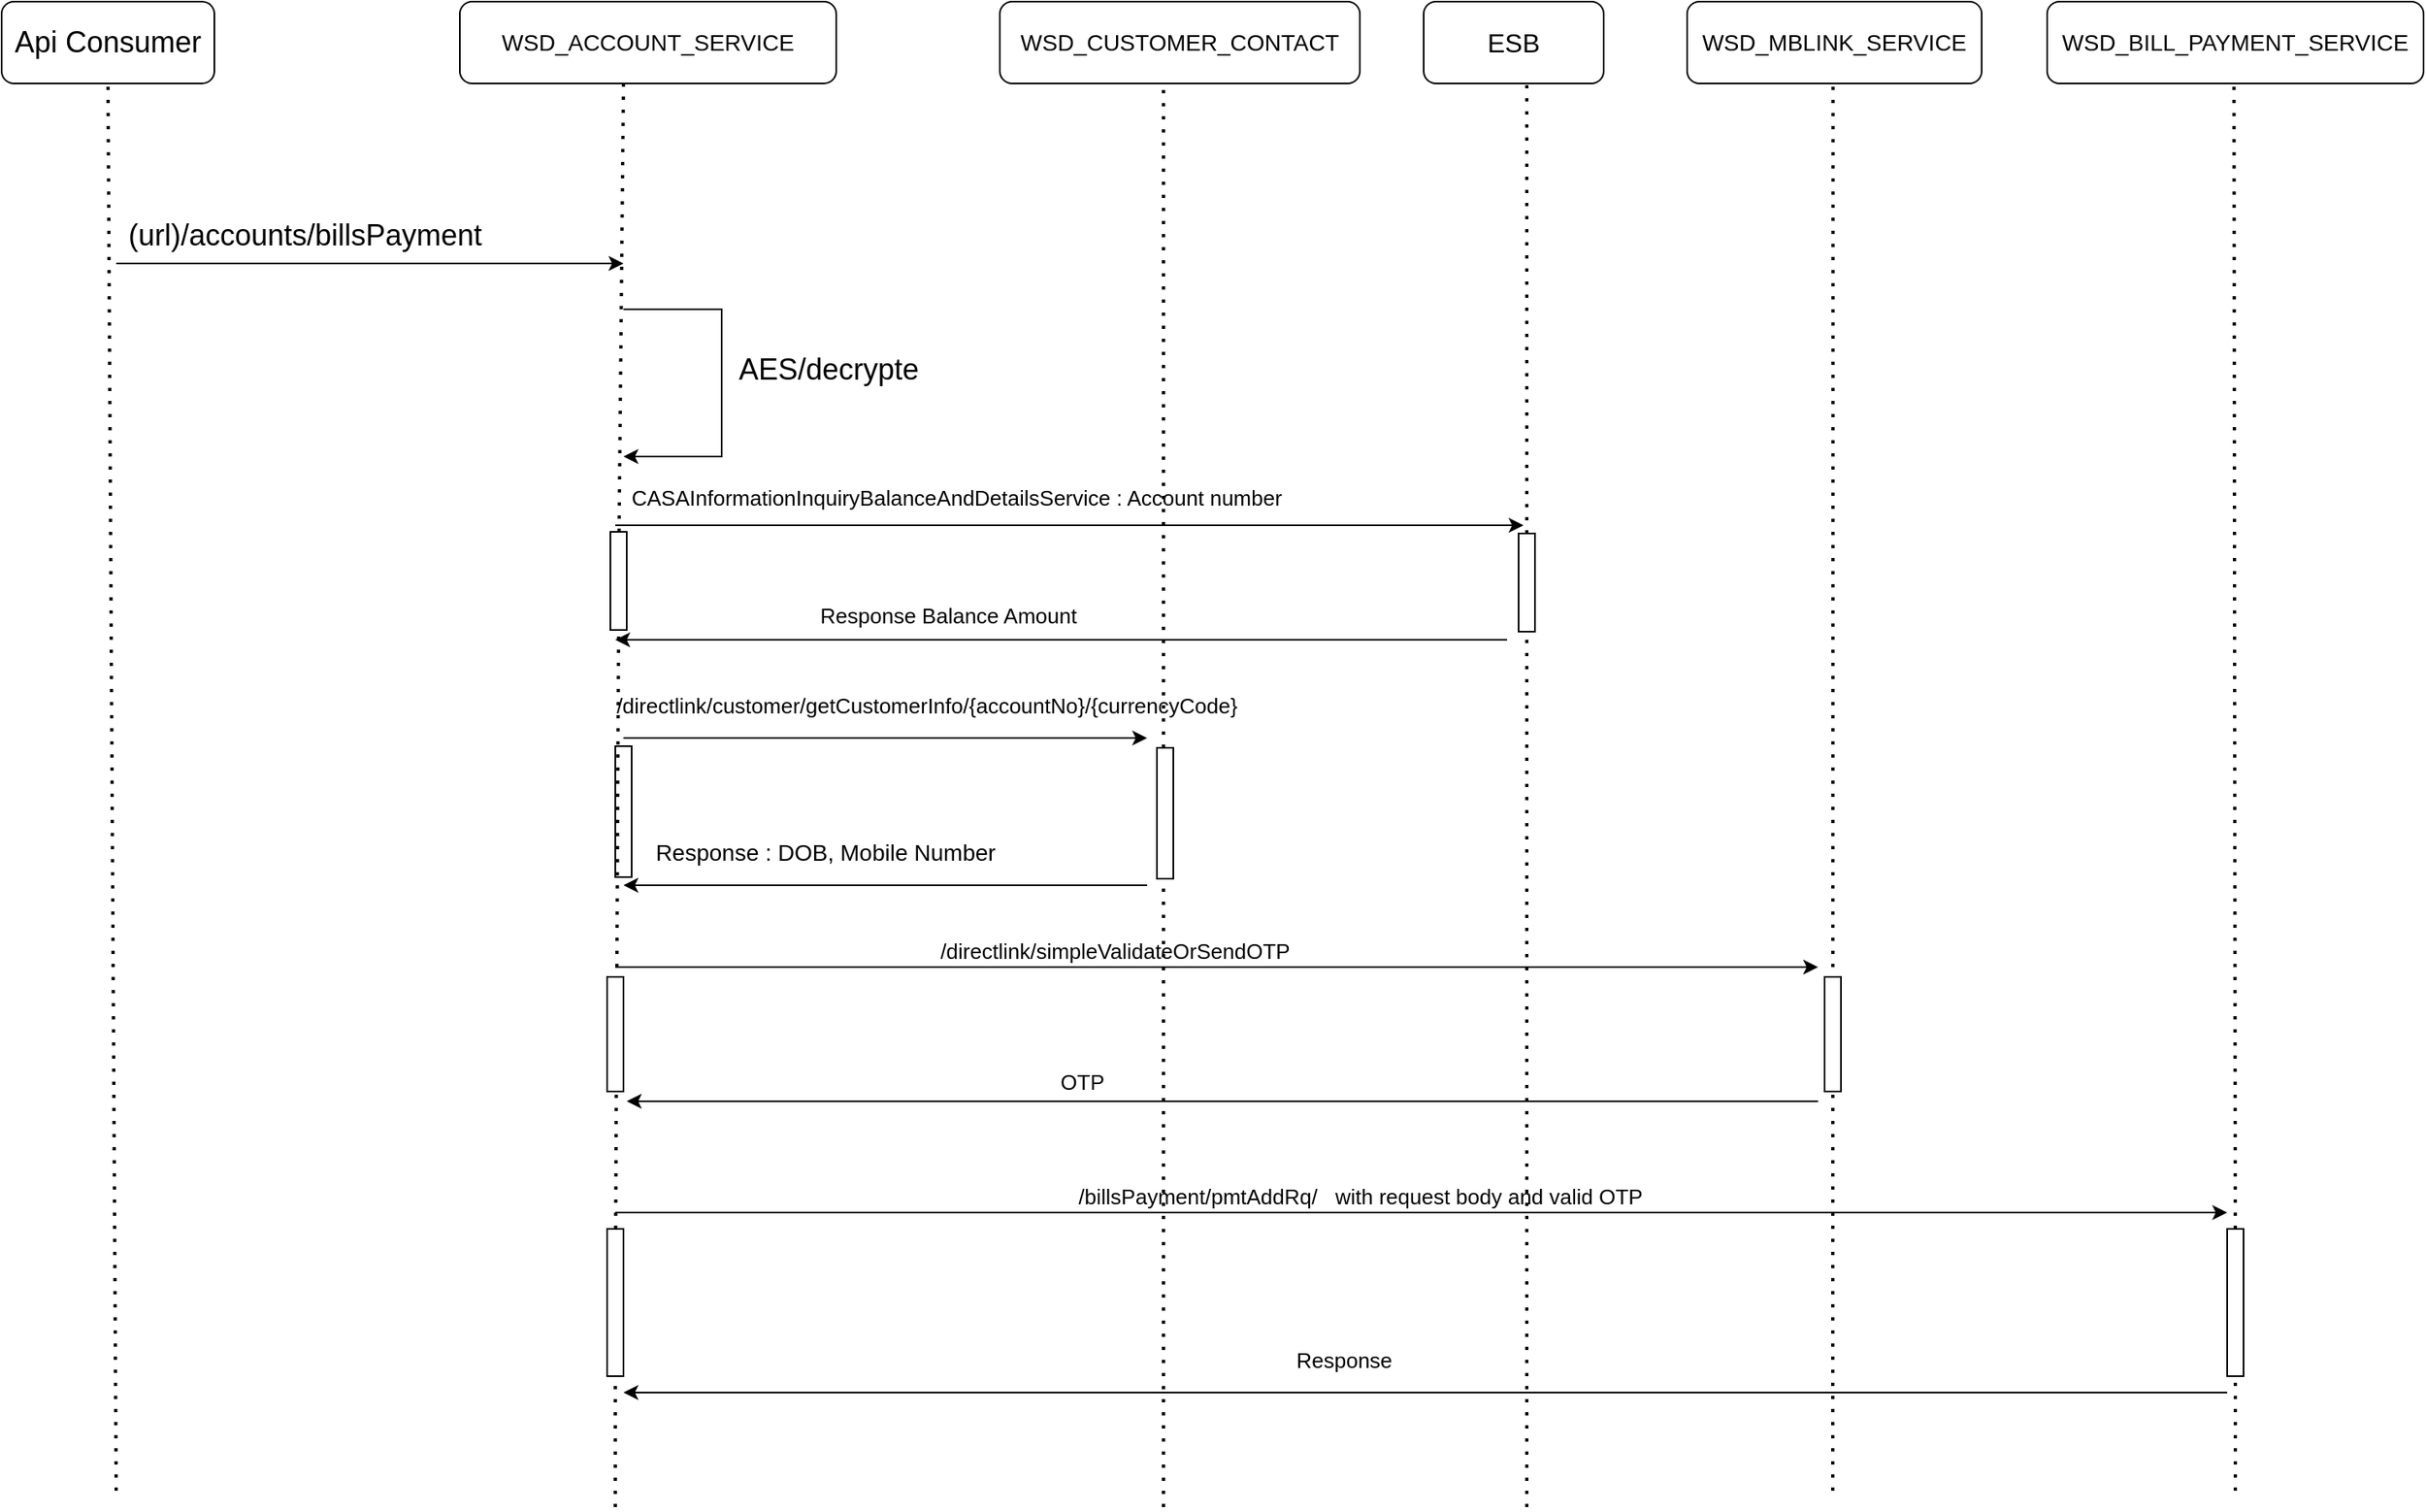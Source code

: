 <mxfile version="17.4.3" type="gitlab">
  <diagram name="Page-1" id="74e2e168-ea6b-b213-b513-2b3c1d86103e">
    <mxGraphModel dx="1564" dy="936" grid="1" gridSize="10" guides="1" tooltips="1" connect="1" arrows="1" fold="1" page="1" pageScale="1" pageWidth="1400" pageHeight="850" background="none" math="0" shadow="0">
      <root>
        <mxCell id="0" />
        <mxCell id="1" parent="0" />
        <mxCell id="4FPXhwdcyS67ErbTkfEf-1" value="&lt;font style=&quot;font-size: 18px&quot;&gt;Api Consumer&lt;/font&gt;" style="rounded=1;whiteSpace=wrap;html=1;" vertex="1" parent="1">
          <mxGeometry x="70" y="50" width="130" height="50" as="geometry" />
        </mxCell>
        <mxCell id="4FPXhwdcyS67ErbTkfEf-3" value="&lt;div&gt;&lt;span&gt;&lt;font style=&quot;font-size: 14px&quot;&gt;WSD_ACCOUNT_SERVICE&lt;/font&gt;&lt;/span&gt;&lt;/div&gt;" style="rounded=1;whiteSpace=wrap;html=1;align=center;" vertex="1" parent="1">
          <mxGeometry x="350" y="50" width="230" height="50" as="geometry" />
        </mxCell>
        <mxCell id="4FPXhwdcyS67ErbTkfEf-4" value="&lt;font style=&quot;font-size: 16px&quot;&gt;ESB&lt;/font&gt;" style="rounded=1;whiteSpace=wrap;html=1;" vertex="1" parent="1">
          <mxGeometry x="939" y="50" width="110" height="50" as="geometry" />
        </mxCell>
        <mxCell id="4FPXhwdcyS67ErbTkfEf-5" value="&lt;font style=&quot;font-size: 14px&quot;&gt;WSD_CUSTOMER_CONTACT&lt;/font&gt;" style="rounded=1;whiteSpace=wrap;html=1;" vertex="1" parent="1">
          <mxGeometry x="680" y="50" width="220" height="50" as="geometry" />
        </mxCell>
        <mxCell id="4FPXhwdcyS67ErbTkfEf-11" value="" style="endArrow=none;dashed=1;html=1;dashPattern=1 3;strokeWidth=2;rounded=0;fontSize=16;entryX=0.5;entryY=1;entryDx=0;entryDy=0;" edge="1" parent="1" target="4FPXhwdcyS67ErbTkfEf-1">
          <mxGeometry width="50" height="50" relative="1" as="geometry">
            <mxPoint x="140" y="960" as="sourcePoint" />
            <mxPoint x="660" y="260" as="targetPoint" />
          </mxGeometry>
        </mxCell>
        <mxCell id="4FPXhwdcyS67ErbTkfEf-12" value="" style="endArrow=none;dashed=1;html=1;dashPattern=1 3;strokeWidth=2;rounded=0;fontSize=16;entryX=0.5;entryY=1;entryDx=0;entryDy=0;startArrow=none;" edge="1" parent="1" source="4FPXhwdcyS67ErbTkfEf-40">
          <mxGeometry width="50" height="50" relative="1" as="geometry">
            <mxPoint x="450" y="840" as="sourcePoint" />
            <mxPoint x="450" y="100" as="targetPoint" />
          </mxGeometry>
        </mxCell>
        <mxCell id="4FPXhwdcyS67ErbTkfEf-13" value="" style="endArrow=none;dashed=1;html=1;dashPattern=1 3;strokeWidth=2;rounded=0;fontSize=16;entryX=0.5;entryY=1;entryDx=0;entryDy=0;" edge="1" parent="1">
          <mxGeometry width="50" height="50" relative="1" as="geometry">
            <mxPoint x="780" y="970" as="sourcePoint" />
            <mxPoint x="780.0" y="100" as="targetPoint" />
          </mxGeometry>
        </mxCell>
        <mxCell id="4FPXhwdcyS67ErbTkfEf-14" value="" style="endArrow=none;dashed=1;html=1;dashPattern=1 3;strokeWidth=2;rounded=0;fontSize=16;entryX=0.5;entryY=1;entryDx=0;entryDy=0;startArrow=none;" edge="1" parent="1" source="4FPXhwdcyS67ErbTkfEf-38">
          <mxGeometry width="50" height="50" relative="1" as="geometry">
            <mxPoint x="1002" y="840" as="sourcePoint" />
            <mxPoint x="1002" y="100" as="targetPoint" />
          </mxGeometry>
        </mxCell>
        <mxCell id="4FPXhwdcyS67ErbTkfEf-15" value="" style="endArrow=classic;html=1;rounded=0;fontSize=16;" edge="1" parent="1">
          <mxGeometry width="50" height="50" relative="1" as="geometry">
            <mxPoint x="140" y="210" as="sourcePoint" />
            <mxPoint x="450" y="210" as="targetPoint" />
          </mxGeometry>
        </mxCell>
        <mxCell id="4FPXhwdcyS67ErbTkfEf-16" value="&lt;font style=&quot;font-size: 18px&quot;&gt;(url)/accounts/billsPayment&lt;/font&gt;" style="text;html=1;align=center;verticalAlign=middle;resizable=0;points=[];autosize=1;strokeColor=none;fillColor=none;fontSize=16;" vertex="1" parent="1">
          <mxGeometry x="140" y="178" width="230" height="30" as="geometry" />
        </mxCell>
        <mxCell id="4FPXhwdcyS67ErbTkfEf-17" value="" style="endArrow=classic;html=1;rounded=0;fontSize=16;" edge="1" parent="1">
          <mxGeometry width="50" height="50" relative="1" as="geometry">
            <mxPoint x="450" y="238" as="sourcePoint" />
            <mxPoint x="450" y="328" as="targetPoint" />
            <Array as="points">
              <mxPoint x="510" y="238" />
              <mxPoint x="510" y="328" />
            </Array>
          </mxGeometry>
        </mxCell>
        <mxCell id="4FPXhwdcyS67ErbTkfEf-18" value="&lt;span style=&quot;font-size: 18px&quot;&gt;AES/decrypte&lt;/span&gt;" style="text;html=1;align=center;verticalAlign=middle;resizable=0;points=[];autosize=1;strokeColor=none;fillColor=none;fontSize=16;" vertex="1" parent="1">
          <mxGeometry x="510" y="260" width="130" height="30" as="geometry" />
        </mxCell>
        <mxCell id="4FPXhwdcyS67ErbTkfEf-19" value="" style="endArrow=classic;html=1;rounded=0;fontSize=18;" edge="1" parent="1">
          <mxGeometry width="50" height="50" relative="1" as="geometry">
            <mxPoint x="450" y="500" as="sourcePoint" />
            <mxPoint x="770" y="500" as="targetPoint" />
          </mxGeometry>
        </mxCell>
        <mxCell id="4FPXhwdcyS67ErbTkfEf-20" value="&lt;font style=&quot;font-size: 14px&quot;&gt;WSD_MBLINK_SERVICE&lt;/font&gt;" style="rounded=1;whiteSpace=wrap;html=1;" vertex="1" parent="1">
          <mxGeometry x="1100" y="50" width="180" height="50" as="geometry" />
        </mxCell>
        <mxCell id="4FPXhwdcyS67ErbTkfEf-22" value="&lt;font style=&quot;font-size: 13px&quot;&gt;/directlink/customer/getCustomerInfo/{accountNo}/{currencyCode}&lt;/font&gt;" style="text;html=1;align=center;verticalAlign=middle;resizable=0;points=[];autosize=1;strokeColor=none;fillColor=none;fontSize=14;" vertex="1" parent="1">
          <mxGeometry x="440" y="470" width="390" height="20" as="geometry" />
        </mxCell>
        <mxCell id="4FPXhwdcyS67ErbTkfEf-24" value="" style="endArrow=classic;html=1;rounded=0;fontSize=12;" edge="1" parent="1">
          <mxGeometry width="50" height="50" relative="1" as="geometry">
            <mxPoint x="770" y="590" as="sourcePoint" />
            <mxPoint x="450" y="590" as="targetPoint" />
          </mxGeometry>
        </mxCell>
        <mxCell id="4FPXhwdcyS67ErbTkfEf-25" value="&lt;font style=&quot;font-size: 14px&quot;&gt;Response : DOB, Mobile Number&amp;nbsp;&lt;/font&gt;" style="text;html=1;align=center;verticalAlign=middle;resizable=0;points=[];autosize=1;strokeColor=none;fillColor=none;fontSize=12;" vertex="1" parent="1">
          <mxGeometry x="460" y="560" width="230" height="20" as="geometry" />
        </mxCell>
        <mxCell id="4FPXhwdcyS67ErbTkfEf-26" value="" style="rounded=0;whiteSpace=wrap;html=1;fontSize=13;" vertex="1" parent="1">
          <mxGeometry x="445" y="505" width="10" height="80" as="geometry" />
        </mxCell>
        <mxCell id="4FPXhwdcyS67ErbTkfEf-30" value="" style="rounded=0;whiteSpace=wrap;html=1;fontSize=13;" vertex="1" parent="1">
          <mxGeometry x="776" y="506" width="10" height="80" as="geometry" />
        </mxCell>
        <mxCell id="4FPXhwdcyS67ErbTkfEf-31" value="" style="endArrow=classic;html=1;rounded=0;fontSize=18;" edge="1" parent="1">
          <mxGeometry width="50" height="50" relative="1" as="geometry">
            <mxPoint x="445" y="370" as="sourcePoint" />
            <mxPoint x="1000" y="370" as="targetPoint" />
          </mxGeometry>
        </mxCell>
        <mxCell id="4FPXhwdcyS67ErbTkfEf-33" value="" style="endArrow=classic;html=1;rounded=0;fontSize=13;" edge="1" parent="1">
          <mxGeometry width="50" height="50" relative="1" as="geometry">
            <mxPoint x="990" y="440" as="sourcePoint" />
            <mxPoint x="445" y="440" as="targetPoint" />
          </mxGeometry>
        </mxCell>
        <mxCell id="4FPXhwdcyS67ErbTkfEf-34" value="" style="endArrow=none;dashed=1;html=1;dashPattern=1 3;strokeWidth=2;rounded=0;fontSize=16;entryX=0.5;entryY=1;entryDx=0;entryDy=0;" edge="1" parent="1">
          <mxGeometry width="50" height="50" relative="1" as="geometry">
            <mxPoint x="1189" y="960" as="sourcePoint" />
            <mxPoint x="1189.17" y="100" as="targetPoint" />
          </mxGeometry>
        </mxCell>
        <mxCell id="4FPXhwdcyS67ErbTkfEf-35" value="&lt;font style=&quot;font-size: 13px&quot;&gt;CASAInformationInquiryBalanceAndDetailsService : Account number&amp;nbsp;&lt;/font&gt;" style="text;html=1;align=center;verticalAlign=middle;resizable=0;points=[];autosize=1;strokeColor=none;fillColor=none;fontSize=14;" vertex="1" parent="1">
          <mxGeometry x="445" y="343" width="420" height="20" as="geometry" />
        </mxCell>
        <mxCell id="4FPXhwdcyS67ErbTkfEf-36" value="&lt;span style=&quot;font-size: 13px&quot;&gt;Response Balance Amount&amp;nbsp;&lt;/span&gt;" style="text;html=1;align=center;verticalAlign=middle;resizable=0;points=[];autosize=1;strokeColor=none;fillColor=none;fontSize=14;" vertex="1" parent="1">
          <mxGeometry x="560" y="415" width="180" height="20" as="geometry" />
        </mxCell>
        <mxCell id="4FPXhwdcyS67ErbTkfEf-38" value="" style="rounded=0;whiteSpace=wrap;html=1;fontSize=13;" vertex="1" parent="1">
          <mxGeometry x="997" y="375" width="10" height="60" as="geometry" />
        </mxCell>
        <mxCell id="4FPXhwdcyS67ErbTkfEf-39" value="" style="endArrow=none;dashed=1;html=1;dashPattern=1 3;strokeWidth=2;rounded=0;fontSize=16;entryX=0.5;entryY=1;entryDx=0;entryDy=0;" edge="1" parent="1" target="4FPXhwdcyS67ErbTkfEf-38">
          <mxGeometry width="50" height="50" relative="1" as="geometry">
            <mxPoint x="1002" y="970" as="sourcePoint" />
            <mxPoint x="1002" y="100" as="targetPoint" />
          </mxGeometry>
        </mxCell>
        <mxCell id="4FPXhwdcyS67ErbTkfEf-40" value="" style="rounded=0;whiteSpace=wrap;html=1;fontSize=13;" vertex="1" parent="1">
          <mxGeometry x="442" y="374" width="10" height="60" as="geometry" />
        </mxCell>
        <mxCell id="4FPXhwdcyS67ErbTkfEf-41" value="" style="endArrow=none;dashed=1;html=1;dashPattern=1 3;strokeWidth=2;rounded=0;fontSize=16;entryX=0.5;entryY=1;entryDx=0;entryDy=0;startArrow=none;" edge="1" parent="1" source="4FPXhwdcyS67ErbTkfEf-62" target="4FPXhwdcyS67ErbTkfEf-40">
          <mxGeometry width="50" height="50" relative="1" as="geometry">
            <mxPoint x="450" y="1160" as="sourcePoint" />
            <mxPoint x="450" y="100" as="targetPoint" />
          </mxGeometry>
        </mxCell>
        <mxCell id="4FPXhwdcyS67ErbTkfEf-45" value="" style="endArrow=classic;html=1;rounded=0;fontSize=18;" edge="1" parent="1">
          <mxGeometry width="50" height="50" relative="1" as="geometry">
            <mxPoint x="445" y="640" as="sourcePoint" />
            <mxPoint x="1180" y="640" as="targetPoint" />
          </mxGeometry>
        </mxCell>
        <mxCell id="4FPXhwdcyS67ErbTkfEf-47" value="" style="endArrow=classic;html=1;rounded=0;fontSize=12;" edge="1" parent="1">
          <mxGeometry width="50" height="50" relative="1" as="geometry">
            <mxPoint x="1180" y="722" as="sourcePoint" />
            <mxPoint x="452" y="722" as="targetPoint" />
          </mxGeometry>
        </mxCell>
        <mxCell id="4FPXhwdcyS67ErbTkfEf-48" value="" style="rounded=0;whiteSpace=wrap;html=1;fontSize=13;" vertex="1" parent="1">
          <mxGeometry x="1184" y="646" width="10" height="70" as="geometry" />
        </mxCell>
        <mxCell id="4FPXhwdcyS67ErbTkfEf-51" value="" style="rounded=0;whiteSpace=wrap;html=1;fontSize=13;" vertex="1" parent="1">
          <mxGeometry x="440" y="646" width="10" height="70" as="geometry" />
        </mxCell>
        <mxCell id="4FPXhwdcyS67ErbTkfEf-52" value="/directlink/simpleValidateOrSendOTP" style="text;html=1;align=center;verticalAlign=middle;resizable=0;points=[];autosize=1;strokeColor=none;fillColor=none;fontSize=13;" vertex="1" parent="1">
          <mxGeometry x="635" y="620" width="230" height="20" as="geometry" />
        </mxCell>
        <mxCell id="4FPXhwdcyS67ErbTkfEf-53" value="OTP" style="text;html=1;align=center;verticalAlign=middle;resizable=0;points=[];autosize=1;strokeColor=none;fillColor=none;fontSize=13;" vertex="1" parent="1">
          <mxGeometry x="710" y="700" width="40" height="20" as="geometry" />
        </mxCell>
        <mxCell id="4FPXhwdcyS67ErbTkfEf-55" value="&lt;span style=&quot;font-size: 14px&quot;&gt;WSD_BILL_PAYMENT_SERVICE&lt;/span&gt;" style="rounded=1;whiteSpace=wrap;html=1;" vertex="1" parent="1">
          <mxGeometry x="1320" y="50" width="230" height="50" as="geometry" />
        </mxCell>
        <mxCell id="4FPXhwdcyS67ErbTkfEf-56" value="" style="endArrow=classic;html=1;rounded=0;fontSize=18;" edge="1" parent="1">
          <mxGeometry width="50" height="50" relative="1" as="geometry">
            <mxPoint x="445" y="790" as="sourcePoint" />
            <mxPoint x="1430" y="790" as="targetPoint" />
          </mxGeometry>
        </mxCell>
        <mxCell id="4FPXhwdcyS67ErbTkfEf-57" value="" style="endArrow=classic;html=1;rounded=0;fontSize=12;" edge="1" parent="1">
          <mxGeometry width="50" height="50" relative="1" as="geometry">
            <mxPoint x="1430" y="900" as="sourcePoint" />
            <mxPoint x="450" y="900" as="targetPoint" />
          </mxGeometry>
        </mxCell>
        <mxCell id="4FPXhwdcyS67ErbTkfEf-58" value="" style="endArrow=none;dashed=1;html=1;dashPattern=1 3;strokeWidth=2;rounded=0;fontSize=16;entryX=0.5;entryY=1;entryDx=0;entryDy=0;startArrow=none;" edge="1" parent="1" source="4FPXhwdcyS67ErbTkfEf-60">
          <mxGeometry width="50" height="50" relative="1" as="geometry">
            <mxPoint x="1434" y="1160" as="sourcePoint" />
            <mxPoint x="1434.17" y="100" as="targetPoint" />
          </mxGeometry>
        </mxCell>
        <mxCell id="4FPXhwdcyS67ErbTkfEf-60" value="" style="rounded=0;whiteSpace=wrap;html=1;fontSize=13;" vertex="1" parent="1">
          <mxGeometry x="1430" y="800" width="10" height="90" as="geometry" />
        </mxCell>
        <mxCell id="4FPXhwdcyS67ErbTkfEf-61" value="" style="endArrow=none;dashed=1;html=1;dashPattern=1 3;strokeWidth=2;rounded=0;fontSize=16;entryX=0.5;entryY=1;entryDx=0;entryDy=0;" edge="1" parent="1" target="4FPXhwdcyS67ErbTkfEf-60">
          <mxGeometry width="50" height="50" relative="1" as="geometry">
            <mxPoint x="1435" y="960" as="sourcePoint" />
            <mxPoint x="1434.17" y="100" as="targetPoint" />
          </mxGeometry>
        </mxCell>
        <mxCell id="4FPXhwdcyS67ErbTkfEf-62" value="" style="rounded=0;whiteSpace=wrap;html=1;fontSize=13;" vertex="1" parent="1">
          <mxGeometry x="440" y="800" width="10" height="90" as="geometry" />
        </mxCell>
        <mxCell id="4FPXhwdcyS67ErbTkfEf-63" value="" style="endArrow=none;dashed=1;html=1;dashPattern=1 3;strokeWidth=2;rounded=0;fontSize=16;entryX=0.5;entryY=1;entryDx=0;entryDy=0;" edge="1" parent="1" target="4FPXhwdcyS67ErbTkfEf-62">
          <mxGeometry width="50" height="50" relative="1" as="geometry">
            <mxPoint x="445" y="970" as="sourcePoint" />
            <mxPoint x="447" y="434" as="targetPoint" />
          </mxGeometry>
        </mxCell>
        <mxCell id="4FPXhwdcyS67ErbTkfEf-64" value="/billsPayment/pmtAddRq/&amp;nbsp; &amp;nbsp;with request body and valid OTP" style="text;html=1;align=center;verticalAlign=middle;resizable=0;points=[];autosize=1;strokeColor=none;fillColor=none;fontSize=13;" vertex="1" parent="1">
          <mxGeometry x="720" y="770" width="360" height="20" as="geometry" />
        </mxCell>
        <mxCell id="4FPXhwdcyS67ErbTkfEf-65" value="Response" style="text;html=1;align=center;verticalAlign=middle;resizable=0;points=[];autosize=1;strokeColor=none;fillColor=none;fontSize=13;" vertex="1" parent="1">
          <mxGeometry x="855" y="870" width="70" height="20" as="geometry" />
        </mxCell>
      </root>
    </mxGraphModel>
  </diagram>
</mxfile>
